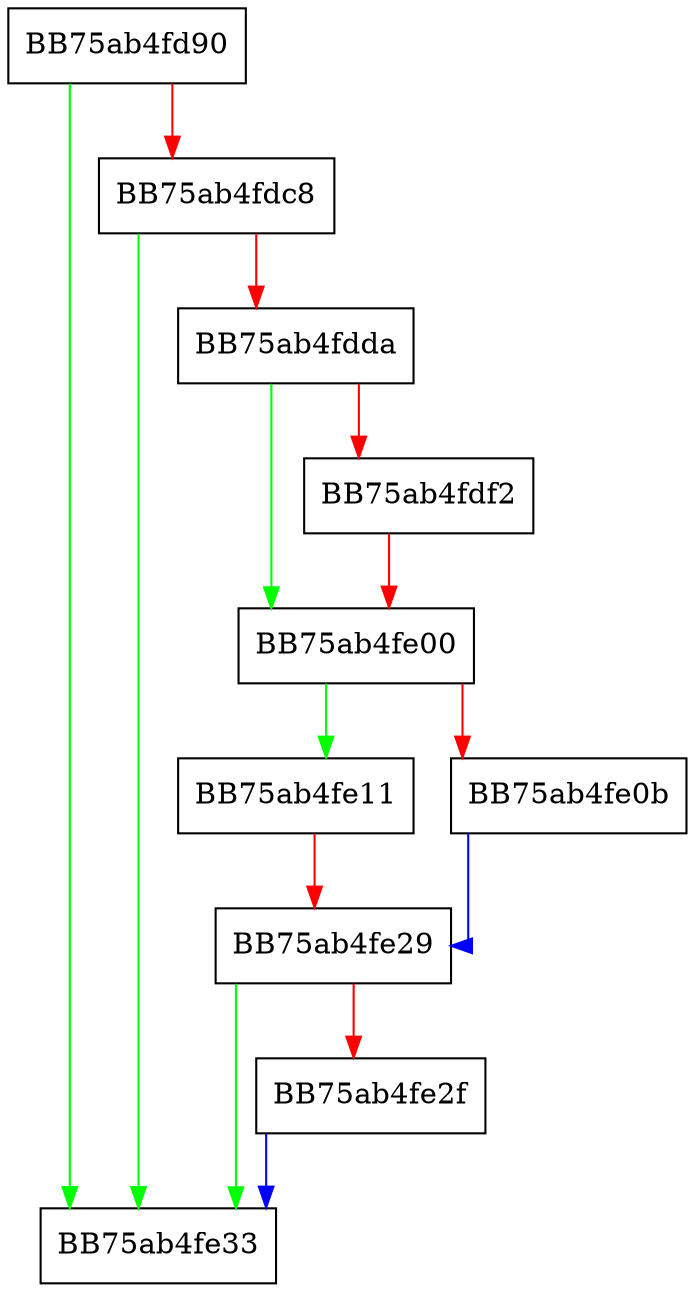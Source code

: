 digraph groupConcatInverse {
  node [shape="box"];
  graph [splines=ortho];
  BB75ab4fd90 -> BB75ab4fe33 [color="green"];
  BB75ab4fd90 -> BB75ab4fdc8 [color="red"];
  BB75ab4fdc8 -> BB75ab4fe33 [color="green"];
  BB75ab4fdc8 -> BB75ab4fdda [color="red"];
  BB75ab4fdda -> BB75ab4fe00 [color="green"];
  BB75ab4fdda -> BB75ab4fdf2 [color="red"];
  BB75ab4fdf2 -> BB75ab4fe00 [color="red"];
  BB75ab4fe00 -> BB75ab4fe11 [color="green"];
  BB75ab4fe00 -> BB75ab4fe0b [color="red"];
  BB75ab4fe0b -> BB75ab4fe29 [color="blue"];
  BB75ab4fe11 -> BB75ab4fe29 [color="red"];
  BB75ab4fe29 -> BB75ab4fe33 [color="green"];
  BB75ab4fe29 -> BB75ab4fe2f [color="red"];
  BB75ab4fe2f -> BB75ab4fe33 [color="blue"];
}